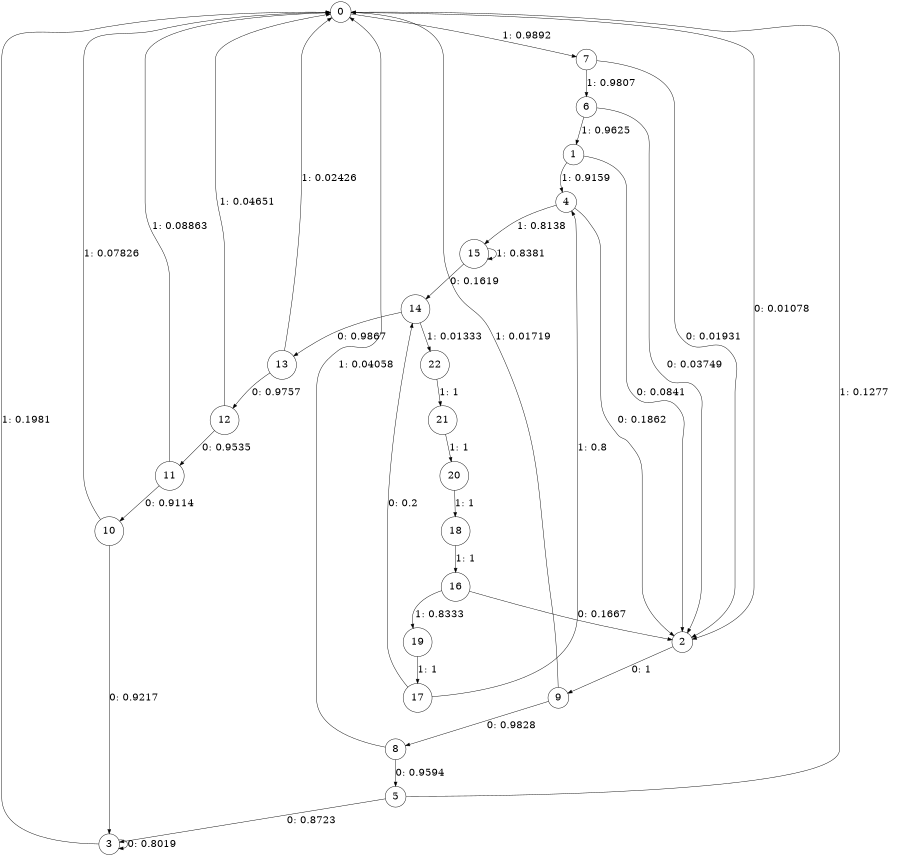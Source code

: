 digraph "ch4_face_short_L11" {
size = "6,8.5";
ratio = "fill";
node [shape = circle];
node [fontsize = 24];
edge [fontsize = 24];
0 -> 2 [label = "0: 0.01078  "];
0 -> 7 [label = "1: 0.9892   "];
1 -> 2 [label = "0: 0.0841   "];
1 -> 4 [label = "1: 0.9159   "];
2 -> 9 [label = "0: 1        "];
3 -> 3 [label = "0: 0.8019   "];
3 -> 0 [label = "1: 0.1981   "];
4 -> 2 [label = "0: 0.1862   "];
4 -> 15 [label = "1: 0.8138   "];
5 -> 3 [label = "0: 0.8723   "];
5 -> 0 [label = "1: 0.1277   "];
6 -> 2 [label = "0: 0.03749  "];
6 -> 1 [label = "1: 0.9625   "];
7 -> 2 [label = "0: 0.01931  "];
7 -> 6 [label = "1: 0.9807   "];
8 -> 5 [label = "0: 0.9594   "];
8 -> 0 [label = "1: 0.04058  "];
9 -> 8 [label = "0: 0.9828   "];
9 -> 0 [label = "1: 0.01719  "];
10 -> 3 [label = "0: 0.9217   "];
10 -> 0 [label = "1: 0.07826  "];
11 -> 10 [label = "0: 0.9114   "];
11 -> 0 [label = "1: 0.08863  "];
12 -> 11 [label = "0: 0.9535   "];
12 -> 0 [label = "1: 0.04651  "];
13 -> 12 [label = "0: 0.9757   "];
13 -> 0 [label = "1: 0.02426  "];
14 -> 13 [label = "0: 0.9867   "];
14 -> 22 [label = "1: 0.01333  "];
15 -> 14 [label = "0: 0.1619   "];
15 -> 15 [label = "1: 0.8381   "];
16 -> 2 [label = "0: 0.1667   "];
16 -> 19 [label = "1: 0.8333   "];
17 -> 14 [label = "0: 0.2      "];
17 -> 4 [label = "1: 0.8      "];
18 -> 16 [label = "1: 1        "];
19 -> 17 [label = "1: 1        "];
20 -> 18 [label = "1: 1        "];
21 -> 20 [label = "1: 1        "];
22 -> 21 [label = "1: 1        "];
}